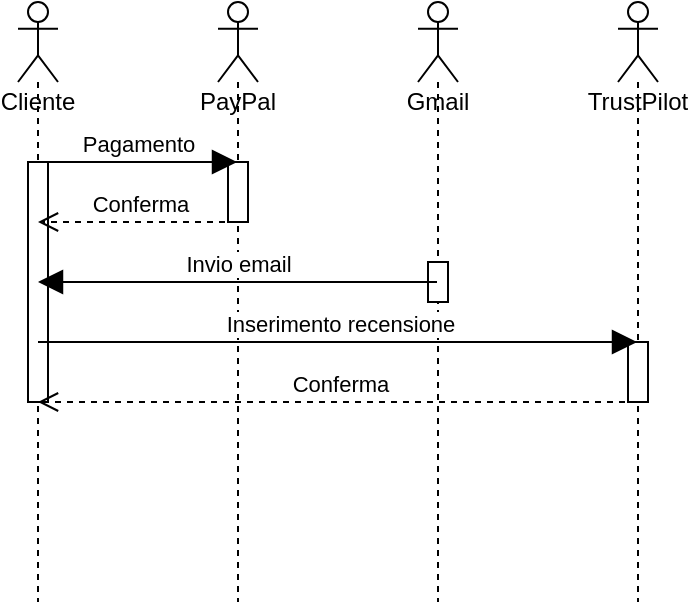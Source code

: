 <mxfile scale="4" border="0">
    <diagram id="2pkDhd71fD2mC2tWStdZ" name="Page-1">
        <mxGraphModel dx="6113" dy="5630" grid="1" gridSize="10" guides="1" tooltips="1" connect="1" arrows="1" fold="1" page="1" pageScale="1" pageWidth="827" pageHeight="1169" background="#FFFFFF" math="0" shadow="0">
            <root>
                <mxCell id="0"/>
                <mxCell id="1" parent="0"/>
                <mxCell id="OmCYWnrhbO7qevd_RyAj-79" value="Cliente" style="shape=umlLifeline;participant=umlActor;perimeter=lifelinePerimeter;whiteSpace=wrap;html=1;container=1;collapsible=0;recursiveResize=0;verticalAlign=top;spacingTop=36;outlineConnect=0;strokeColor=#000000;strokeWidth=1;fillColor=#FFFFFF;gradientColor=none;" parent="1" vertex="1">
                    <mxGeometry x="1090" y="20" width="20" height="300" as="geometry"/>
                </mxCell>
                <mxCell id="sVOuRwzDo-dUhApLFRC5-5" value="" style="html=1;points=[];perimeter=orthogonalPerimeter;strokeColor=#000000;" parent="OmCYWnrhbO7qevd_RyAj-79" vertex="1">
                    <mxGeometry x="5" y="80" width="10" height="120" as="geometry"/>
                </mxCell>
                <mxCell id="OmCYWnrhbO7qevd_RyAj-80" value="PayPal" style="shape=umlLifeline;participant=umlActor;perimeter=lifelinePerimeter;whiteSpace=wrap;html=1;container=1;collapsible=0;recursiveResize=0;verticalAlign=top;spacingTop=36;outlineConnect=0;strokeColor=#000000;strokeWidth=1;fillColor=#FFFFFF;gradientColor=none;" parent="1" vertex="1">
                    <mxGeometry x="1190" y="20" width="20" height="300" as="geometry"/>
                </mxCell>
                <mxCell id="sVOuRwzDo-dUhApLFRC5-2" value="" style="html=1;points=[];perimeter=orthogonalPerimeter;strokeColor=#000000;" parent="OmCYWnrhbO7qevd_RyAj-80" vertex="1">
                    <mxGeometry x="5" y="80" width="10" height="30" as="geometry"/>
                </mxCell>
                <mxCell id="OmCYWnrhbO7qevd_RyAj-81" value="Gmail" style="shape=umlLifeline;participant=umlActor;perimeter=lifelinePerimeter;whiteSpace=wrap;html=1;container=1;collapsible=0;recursiveResize=0;verticalAlign=top;spacingTop=36;outlineConnect=0;strokeColor=#000000;strokeWidth=1;fillColor=#FFFFFF;gradientColor=none;" parent="1" vertex="1">
                    <mxGeometry x="1290" y="20" width="20" height="300" as="geometry"/>
                </mxCell>
                <mxCell id="sVOuRwzDo-dUhApLFRC5-3" value="" style="html=1;points=[];perimeter=orthogonalPerimeter;strokeColor=#000000;" parent="OmCYWnrhbO7qevd_RyAj-81" vertex="1">
                    <mxGeometry x="5" y="130" width="10" height="20" as="geometry"/>
                </mxCell>
                <mxCell id="OmCYWnrhbO7qevd_RyAj-82" value="TrustPilot" style="shape=umlLifeline;participant=umlActor;perimeter=lifelinePerimeter;whiteSpace=wrap;html=1;container=1;collapsible=0;recursiveResize=0;verticalAlign=top;spacingTop=36;outlineConnect=0;strokeColor=#000000;strokeWidth=1;fillColor=#FFFFFF;gradientColor=none;" parent="1" vertex="1">
                    <mxGeometry x="1390" y="20" width="20" height="300" as="geometry"/>
                </mxCell>
                <mxCell id="sVOuRwzDo-dUhApLFRC5-4" value="" style="html=1;points=[];perimeter=orthogonalPerimeter;strokeColor=#000000;" parent="OmCYWnrhbO7qevd_RyAj-82" vertex="1">
                    <mxGeometry x="5" y="170" width="10" height="30" as="geometry"/>
                </mxCell>
                <mxCell id="OmCYWnrhbO7qevd_RyAj-83" value="Pagamento" style="html=1;verticalAlign=bottom;endArrow=block;rounded=0;endSize=10;" parent="1" source="OmCYWnrhbO7qevd_RyAj-79" target="OmCYWnrhbO7qevd_RyAj-80" edge="1">
                    <mxGeometry width="80" relative="1" as="geometry">
                        <mxPoint x="1010" y="170" as="sourcePoint"/>
                        <mxPoint x="1260" y="160" as="targetPoint"/>
                        <Array as="points">
                            <mxPoint x="1150" y="100"/>
                        </Array>
                    </mxGeometry>
                </mxCell>
                <mxCell id="OmCYWnrhbO7qevd_RyAj-84" value="Conferma" style="html=1;verticalAlign=bottom;endArrow=open;dashed=1;endSize=8;rounded=0;" parent="1" source="OmCYWnrhbO7qevd_RyAj-80" target="OmCYWnrhbO7qevd_RyAj-79" edge="1">
                    <mxGeometry x="-0.01" relative="1" as="geometry">
                        <mxPoint x="1180" y="220" as="sourcePoint"/>
                        <mxPoint x="1100" y="220" as="targetPoint"/>
                        <Array as="points">
                            <mxPoint x="1150" y="130"/>
                        </Array>
                        <mxPoint x="1" as="offset"/>
                    </mxGeometry>
                </mxCell>
                <mxCell id="OmCYWnrhbO7qevd_RyAj-85" value="Invio email" style="html=1;verticalAlign=bottom;endArrow=block;rounded=0;endSize=10;" parent="1" source="OmCYWnrhbO7qevd_RyAj-81" target="OmCYWnrhbO7qevd_RyAj-79" edge="1">
                    <mxGeometry width="80" relative="1" as="geometry">
                        <mxPoint x="1109.5" y="110" as="sourcePoint"/>
                        <mxPoint x="1209.5" y="110" as="targetPoint"/>
                        <Array as="points">
                            <mxPoint x="1200" y="160"/>
                        </Array>
                    </mxGeometry>
                </mxCell>
                <mxCell id="OmCYWnrhbO7qevd_RyAj-86" value="Inserimento recensione" style="html=1;verticalAlign=bottom;endArrow=block;rounded=0;endSize=10;" parent="1" source="OmCYWnrhbO7qevd_RyAj-79" target="OmCYWnrhbO7qevd_RyAj-82" edge="1">
                    <mxGeometry x="0.003" width="80" relative="1" as="geometry">
                        <mxPoint x="1160" y="210" as="sourcePoint"/>
                        <mxPoint x="1260" y="210" as="targetPoint"/>
                        <Array as="points">
                            <mxPoint x="1210" y="190"/>
                        </Array>
                        <mxPoint x="1" as="offset"/>
                    </mxGeometry>
                </mxCell>
                <mxCell id="OmCYWnrhbO7qevd_RyAj-87" value="Conferma" style="html=1;verticalAlign=bottom;endArrow=open;dashed=1;endSize=8;rounded=0;" parent="1" source="OmCYWnrhbO7qevd_RyAj-82" target="OmCYWnrhbO7qevd_RyAj-79" edge="1">
                    <mxGeometry x="-0.003" relative="1" as="geometry">
                        <mxPoint x="1260" y="210" as="sourcePoint"/>
                        <mxPoint x="1160" y="210" as="targetPoint"/>
                        <Array as="points">
                            <mxPoint x="1211" y="220"/>
                        </Array>
                        <mxPoint x="1" as="offset"/>
                    </mxGeometry>
                </mxCell>
            </root>
        </mxGraphModel>
    </diagram>
</mxfile>